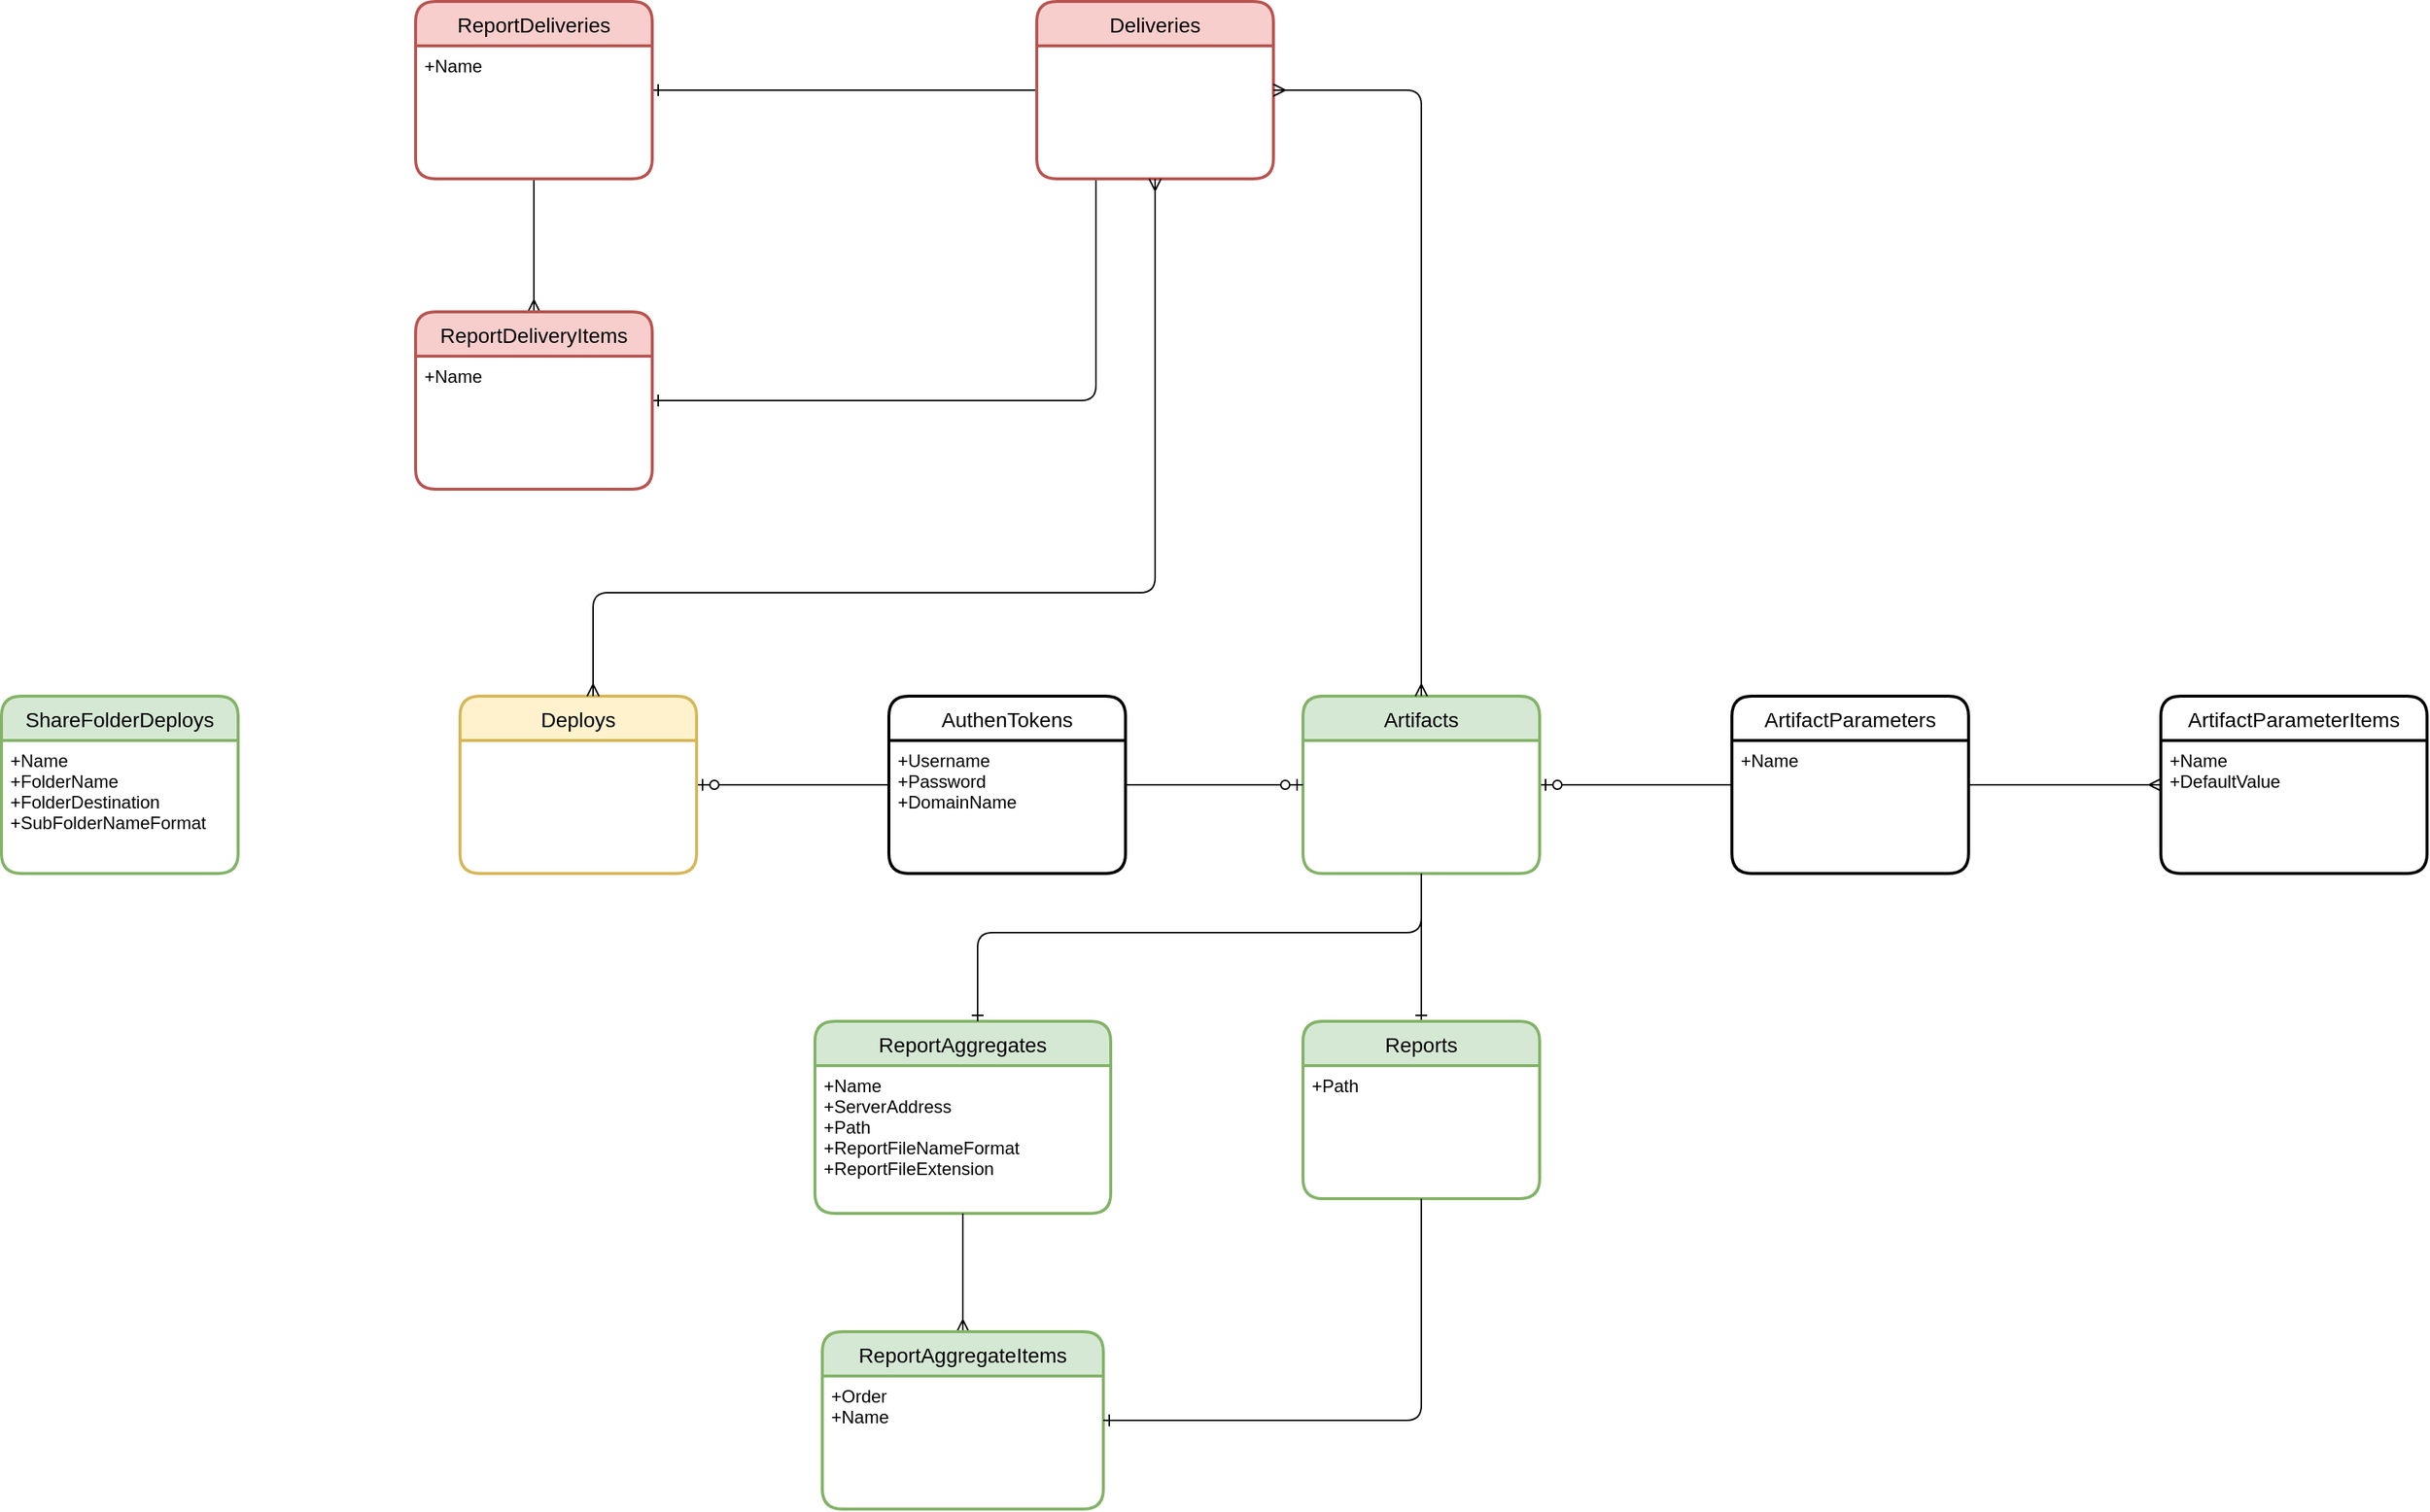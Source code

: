 <mxfile version="13.7.3" type="github">
  <diagram id="7HGqWyUw-NUKtqw8hbtW" name="Page-1">
    <mxGraphModel dx="2333" dy="1929" grid="1" gridSize="10" guides="1" tooltips="1" connect="1" arrows="1" fold="1" page="1" pageScale="1" pageWidth="850" pageHeight="1100" math="0" shadow="0">
      <root>
        <mxCell id="0" />
        <mxCell id="1" parent="0" />
        <mxCell id="pEmnw5MB7O9ldLBmpmIz-14" value="" style="edgeStyle=entityRelationEdgeStyle;fontSize=12;html=1;endArrow=ERzeroToOne;endFill=1;" edge="1" parent="1" source="pEmnw5MB7O9ldLBmpmIz-11" target="pEmnw5MB7O9ldLBmpmIz-9">
          <mxGeometry width="100" height="100" relative="1" as="geometry">
            <mxPoint x="480" y="560" as="sourcePoint" />
            <mxPoint x="580" y="460" as="targetPoint" />
          </mxGeometry>
        </mxCell>
        <mxCell id="pEmnw5MB7O9ldLBmpmIz-17" value="" style="edgeStyle=entityRelationEdgeStyle;fontSize=12;html=1;endArrow=ERmany;" edge="1" parent="1" source="pEmnw5MB7O9ldLBmpmIz-11" target="pEmnw5MB7O9ldLBmpmIz-15">
          <mxGeometry width="100" height="100" relative="1" as="geometry">
            <mxPoint x="750" y="550" as="sourcePoint" />
            <mxPoint x="850" y="450" as="targetPoint" />
          </mxGeometry>
        </mxCell>
        <mxCell id="pEmnw5MB7O9ldLBmpmIz-9" value="Artifacts" style="swimlane;childLayout=stackLayout;horizontal=1;startSize=30;horizontalStack=0;rounded=1;fontSize=14;fontStyle=0;strokeWidth=2;resizeParent=0;resizeLast=1;shadow=0;dashed=0;align=center;fillColor=#d5e8d4;strokeColor=#82b366;" vertex="1" parent="1">
          <mxGeometry x="210" y="260" width="160" height="120" as="geometry" />
        </mxCell>
        <mxCell id="pEmnw5MB7O9ldLBmpmIz-15" value="ArtifactParameterItems" style="swimlane;childLayout=stackLayout;horizontal=1;startSize=30;horizontalStack=0;rounded=1;fontSize=14;fontStyle=0;strokeWidth=2;resizeParent=0;resizeLast=1;shadow=0;dashed=0;align=center;" vertex="1" parent="1">
          <mxGeometry x="790" y="260" width="180" height="120" as="geometry" />
        </mxCell>
        <mxCell id="pEmnw5MB7O9ldLBmpmIz-16" value="+Name&#xa;+DefaultValue&#xa;" style="align=left;strokeColor=none;fillColor=none;spacingLeft=4;fontSize=12;verticalAlign=top;resizable=0;rotatable=0;part=1;" vertex="1" parent="pEmnw5MB7O9ldLBmpmIz-15">
          <mxGeometry y="30" width="180" height="90" as="geometry" />
        </mxCell>
        <mxCell id="pEmnw5MB7O9ldLBmpmIz-11" value="ArtifactParameters" style="swimlane;childLayout=stackLayout;horizontal=1;startSize=30;horizontalStack=0;rounded=1;fontSize=14;fontStyle=0;strokeWidth=2;resizeParent=0;resizeLast=1;shadow=0;dashed=0;align=center;" vertex="1" parent="1">
          <mxGeometry x="500" y="260" width="160" height="120" as="geometry" />
        </mxCell>
        <mxCell id="pEmnw5MB7O9ldLBmpmIz-12" value="+Name&#xa;&#xa;" style="align=left;strokeColor=none;fillColor=none;spacingLeft=4;fontSize=12;verticalAlign=top;resizable=0;rotatable=0;part=1;" vertex="1" parent="pEmnw5MB7O9ldLBmpmIz-11">
          <mxGeometry y="30" width="160" height="90" as="geometry" />
        </mxCell>
        <mxCell id="pEmnw5MB7O9ldLBmpmIz-21" value="" style="edgeStyle=orthogonalEdgeStyle;fontSize=12;html=1;endArrow=ERone;endFill=1;" edge="1" parent="1" source="pEmnw5MB7O9ldLBmpmIz-9" target="pEmnw5MB7O9ldLBmpmIz-23">
          <mxGeometry width="100" height="100" relative="1" as="geometry">
            <mxPoint x="430" y="550" as="sourcePoint" />
            <mxPoint x="290" y="500" as="targetPoint" />
          </mxGeometry>
        </mxCell>
        <mxCell id="pEmnw5MB7O9ldLBmpmIz-23" value="Reports" style="swimlane;childLayout=stackLayout;horizontal=1;startSize=30;horizontalStack=0;rounded=1;fontSize=14;fontStyle=0;strokeWidth=2;resizeParent=0;resizeLast=1;shadow=0;dashed=0;align=center;fillColor=#d5e8d4;strokeColor=#82b366;" vertex="1" parent="1">
          <mxGeometry x="210" y="480" width="160" height="120" as="geometry" />
        </mxCell>
        <mxCell id="pEmnw5MB7O9ldLBmpmIz-24" value="+Path&#xa;&#xa;" style="align=left;strokeColor=none;fillColor=none;spacingLeft=4;fontSize=12;verticalAlign=top;resizable=0;rotatable=0;part=1;" vertex="1" parent="pEmnw5MB7O9ldLBmpmIz-23">
          <mxGeometry y="30" width="160" height="90" as="geometry" />
        </mxCell>
        <mxCell id="pEmnw5MB7O9ldLBmpmIz-26" value="ReportAggregates" style="swimlane;childLayout=stackLayout;horizontal=1;startSize=30;horizontalStack=0;rounded=1;fontSize=14;fontStyle=0;strokeWidth=2;resizeParent=0;resizeLast=1;shadow=0;dashed=0;align=center;fillColor=#d5e8d4;strokeColor=#82b366;" vertex="1" parent="1">
          <mxGeometry x="-120" y="480" width="200" height="130" as="geometry" />
        </mxCell>
        <mxCell id="pEmnw5MB7O9ldLBmpmIz-27" value="+Name&#xa;+ServerAddress&#xa;+Path&#xa;+ReportFileNameFormat&#xa;+ReportFileExtension&#xa;" style="align=left;strokeColor=none;fillColor=none;spacingLeft=4;fontSize=12;verticalAlign=top;resizable=0;rotatable=0;part=1;" vertex="1" parent="pEmnw5MB7O9ldLBmpmIz-26">
          <mxGeometry y="30" width="200" height="100" as="geometry" />
        </mxCell>
        <mxCell id="pEmnw5MB7O9ldLBmpmIz-31" value="" style="edgeStyle=entityRelationEdgeStyle;fontSize=12;html=1;endArrow=ERzeroToOne;endFill=1;" edge="1" parent="1" source="pEmnw5MB7O9ldLBmpmIz-29" target="pEmnw5MB7O9ldLBmpmIz-9">
          <mxGeometry width="100" height="100" relative="1" as="geometry">
            <mxPoint x="80" y="450" as="sourcePoint" />
            <mxPoint x="180" y="350" as="targetPoint" />
          </mxGeometry>
        </mxCell>
        <mxCell id="pEmnw5MB7O9ldLBmpmIz-32" value="" style="edgeStyle=entityRelationEdgeStyle;fontSize=12;html=1;endArrow=ERzeroToOne;endFill=1;" edge="1" parent="1" source="pEmnw5MB7O9ldLBmpmIz-29" target="pEmnw5MB7O9ldLBmpmIz-19">
          <mxGeometry width="100" height="100" relative="1" as="geometry">
            <mxPoint x="-230" y="570" as="sourcePoint" />
            <mxPoint x="-130" y="470" as="targetPoint" />
          </mxGeometry>
        </mxCell>
        <mxCell id="pEmnw5MB7O9ldLBmpmIz-19" value="Deploys" style="swimlane;childLayout=stackLayout;horizontal=1;startSize=30;horizontalStack=0;rounded=1;fontSize=14;fontStyle=0;strokeWidth=2;resizeParent=0;resizeLast=1;shadow=0;dashed=0;align=center;fillColor=#fff2cc;strokeColor=#d6b656;" vertex="1" parent="1">
          <mxGeometry x="-360" y="260" width="160" height="120" as="geometry" />
        </mxCell>
        <mxCell id="pEmnw5MB7O9ldLBmpmIz-33" value="" style="edgeStyle=orthogonalEdgeStyle;fontSize=12;html=1;endArrow=ERone;endFill=1;" edge="1" parent="1" source="pEmnw5MB7O9ldLBmpmIz-9" target="pEmnw5MB7O9ldLBmpmIz-26">
          <mxGeometry width="100" height="100" relative="1" as="geometry">
            <mxPoint x="60" y="720" as="sourcePoint" />
            <mxPoint x="160" y="620" as="targetPoint" />
            <Array as="points">
              <mxPoint x="290" y="420" />
              <mxPoint x="-10" y="420" />
            </Array>
          </mxGeometry>
        </mxCell>
        <mxCell id="pEmnw5MB7O9ldLBmpmIz-36" value="" style="edgeStyle=orthogonalEdgeStyle;fontSize=12;html=1;endArrow=ERmany;" edge="1" parent="1" source="pEmnw5MB7O9ldLBmpmIz-26" target="pEmnw5MB7O9ldLBmpmIz-34">
          <mxGeometry width="100" height="100" relative="1" as="geometry">
            <mxPoint x="250" y="830" as="sourcePoint" />
            <mxPoint x="350" y="730" as="targetPoint" />
          </mxGeometry>
        </mxCell>
        <mxCell id="pEmnw5MB7O9ldLBmpmIz-34" value="ReportAggregateItems" style="swimlane;childLayout=stackLayout;horizontal=1;startSize=30;horizontalStack=0;rounded=1;fontSize=14;fontStyle=0;strokeWidth=2;resizeParent=0;resizeLast=1;shadow=0;dashed=0;align=center;fillColor=#d5e8d4;strokeColor=#82b366;" vertex="1" parent="1">
          <mxGeometry x="-115" y="690" width="190" height="120" as="geometry" />
        </mxCell>
        <mxCell id="pEmnw5MB7O9ldLBmpmIz-35" value="+Order&#xa;+Name&#xa;&#xa;" style="align=left;strokeColor=none;fillColor=none;spacingLeft=4;fontSize=12;verticalAlign=top;resizable=0;rotatable=0;part=1;" vertex="1" parent="pEmnw5MB7O9ldLBmpmIz-34">
          <mxGeometry y="30" width="190" height="90" as="geometry" />
        </mxCell>
        <mxCell id="pEmnw5MB7O9ldLBmpmIz-37" value="" style="edgeStyle=orthogonalEdgeStyle;fontSize=12;html=1;endArrow=ERone;endFill=1;" edge="1" parent="1" source="pEmnw5MB7O9ldLBmpmIz-23" target="pEmnw5MB7O9ldLBmpmIz-34">
          <mxGeometry width="100" height="100" relative="1" as="geometry">
            <mxPoint x="180" y="830" as="sourcePoint" />
            <mxPoint x="280" y="730" as="targetPoint" />
            <Array as="points">
              <mxPoint x="290" y="750" />
            </Array>
          </mxGeometry>
        </mxCell>
        <mxCell id="pEmnw5MB7O9ldLBmpmIz-40" value="" style="edgeStyle=orthogonalEdgeStyle;fontSize=12;html=1;endArrow=ERone;endFill=1;" edge="1" parent="1" source="pEmnw5MB7O9ldLBmpmIz-18" target="pEmnw5MB7O9ldLBmpmIz-38">
          <mxGeometry width="100" height="100" relative="1" as="geometry">
            <mxPoint x="280" y="60" as="sourcePoint" />
            <mxPoint x="380" y="-40" as="targetPoint" />
          </mxGeometry>
        </mxCell>
        <mxCell id="pEmnw5MB7O9ldLBmpmIz-43" value="" style="edgeStyle=orthogonalEdgeStyle;fontSize=12;html=1;endArrow=ERone;endFill=1;" edge="1" parent="1" source="pEmnw5MB7O9ldLBmpmIz-18" target="pEmnw5MB7O9ldLBmpmIz-41">
          <mxGeometry width="100" height="100" relative="1" as="geometry">
            <mxPoint x="-370" y="-70" as="sourcePoint" />
            <mxPoint x="-270" y="-170" as="targetPoint" />
            <Array as="points">
              <mxPoint x="70" y="60" />
            </Array>
          </mxGeometry>
        </mxCell>
        <mxCell id="pEmnw5MB7O9ldLBmpmIz-46" value="" style="edgeStyle=orthogonalEdgeStyle;fontSize=12;html=1;endArrow=ERmany;" edge="1" parent="1" source="pEmnw5MB7O9ldLBmpmIz-38" target="pEmnw5MB7O9ldLBmpmIz-41">
          <mxGeometry width="100" height="100" relative="1" as="geometry">
            <mxPoint x="-560" y="80" as="sourcePoint" />
            <mxPoint x="-460" y="-20" as="targetPoint" />
            <Array as="points">
              <mxPoint x="-310" y="-60" />
              <mxPoint x="-310" y="-60" />
            </Array>
          </mxGeometry>
        </mxCell>
        <mxCell id="pEmnw5MB7O9ldLBmpmIz-18" value="Deliveries" style="swimlane;childLayout=stackLayout;horizontal=1;startSize=30;horizontalStack=0;rounded=1;fontSize=14;fontStyle=0;strokeWidth=2;resizeParent=0;resizeLast=1;shadow=0;dashed=0;align=center;fillColor=#f8cecc;strokeColor=#b85450;" vertex="1" parent="1">
          <mxGeometry x="30" y="-210" width="160" height="120" as="geometry" />
        </mxCell>
        <mxCell id="pEmnw5MB7O9ldLBmpmIz-48" value="" style="edgeStyle=orthogonalEdgeStyle;fontSize=12;html=1;endArrow=ERmany;startArrow=ERmany;" edge="1" parent="1" source="pEmnw5MB7O9ldLBmpmIz-9" target="pEmnw5MB7O9ldLBmpmIz-18">
          <mxGeometry width="100" height="100" relative="1" as="geometry">
            <mxPoint x="380" y="90" as="sourcePoint" />
            <mxPoint x="480" y="-10" as="targetPoint" />
            <Array as="points">
              <mxPoint x="290" y="-150" />
            </Array>
          </mxGeometry>
        </mxCell>
        <mxCell id="pEmnw5MB7O9ldLBmpmIz-49" value="" style="edgeStyle=orthogonalEdgeStyle;fontSize=12;html=1;endArrow=ERmany;startArrow=ERmany;" edge="1" parent="1" source="pEmnw5MB7O9ldLBmpmIz-19" target="pEmnw5MB7O9ldLBmpmIz-18">
          <mxGeometry width="100" height="100" relative="1" as="geometry">
            <mxPoint x="-20" y="140" as="sourcePoint" />
            <mxPoint x="80" y="40" as="targetPoint" />
            <Array as="points">
              <mxPoint x="-270" y="190" />
              <mxPoint x="110" y="190" />
            </Array>
          </mxGeometry>
        </mxCell>
        <mxCell id="pEmnw5MB7O9ldLBmpmIz-29" value="AuthenTokens" style="swimlane;childLayout=stackLayout;horizontal=1;startSize=30;horizontalStack=0;rounded=1;fontSize=14;fontStyle=0;strokeWidth=2;resizeParent=0;resizeLast=1;shadow=0;dashed=0;align=center;" vertex="1" parent="1">
          <mxGeometry x="-70" y="260" width="160" height="120" as="geometry" />
        </mxCell>
        <mxCell id="pEmnw5MB7O9ldLBmpmIz-30" value="+Username&#xa;+Password&#xa;+DomainName&#xa;&#xa;" style="align=left;strokeColor=none;fillColor=none;spacingLeft=4;fontSize=12;verticalAlign=top;resizable=0;rotatable=0;part=1;" vertex="1" parent="pEmnw5MB7O9ldLBmpmIz-29">
          <mxGeometry y="30" width="160" height="90" as="geometry" />
        </mxCell>
        <mxCell id="pEmnw5MB7O9ldLBmpmIz-38" value="ReportDeliveries" style="swimlane;childLayout=stackLayout;horizontal=1;startSize=30;horizontalStack=0;rounded=1;fontSize=14;fontStyle=0;strokeWidth=2;resizeParent=0;resizeLast=1;shadow=0;dashed=0;align=center;fillColor=#f8cecc;strokeColor=#b85450;" vertex="1" parent="1">
          <mxGeometry x="-390" y="-210" width="160" height="120" as="geometry" />
        </mxCell>
        <mxCell id="pEmnw5MB7O9ldLBmpmIz-39" value="+Name&#xa;" style="align=left;strokeColor=none;fillColor=none;spacingLeft=4;fontSize=12;verticalAlign=top;resizable=0;rotatable=0;part=1;" vertex="1" parent="pEmnw5MB7O9ldLBmpmIz-38">
          <mxGeometry y="30" width="160" height="90" as="geometry" />
        </mxCell>
        <mxCell id="pEmnw5MB7O9ldLBmpmIz-41" value="ReportDeliveryItems" style="swimlane;childLayout=stackLayout;horizontal=1;startSize=30;horizontalStack=0;rounded=1;fontSize=14;fontStyle=0;strokeWidth=2;resizeParent=0;resizeLast=1;shadow=0;dashed=0;align=center;fillColor=#f8cecc;strokeColor=#b85450;" vertex="1" parent="1">
          <mxGeometry x="-390" width="160" height="120" as="geometry" />
        </mxCell>
        <mxCell id="pEmnw5MB7O9ldLBmpmIz-42" value="+Name&#xa;" style="align=left;strokeColor=none;fillColor=none;spacingLeft=4;fontSize=12;verticalAlign=top;resizable=0;rotatable=0;part=1;" vertex="1" parent="pEmnw5MB7O9ldLBmpmIz-41">
          <mxGeometry y="30" width="160" height="90" as="geometry" />
        </mxCell>
        <mxCell id="pEmnw5MB7O9ldLBmpmIz-50" value="ShareFolderDeploys" style="swimlane;childLayout=stackLayout;horizontal=1;startSize=30;horizontalStack=0;rounded=1;fontSize=14;fontStyle=0;strokeWidth=2;resizeParent=0;resizeLast=1;shadow=0;dashed=0;align=center;fillColor=#d5e8d4;strokeColor=#82b366;" vertex="1" parent="1">
          <mxGeometry x="-670" y="260" width="160" height="120" as="geometry" />
        </mxCell>
        <mxCell id="pEmnw5MB7O9ldLBmpmIz-51" value="+Name&#xa;+FolderName&#xa;+FolderDestination&#xa;+SubFolderNameFormat&#xa;&#xa;" style="align=left;strokeColor=none;fillColor=none;spacingLeft=4;fontSize=12;verticalAlign=top;resizable=0;rotatable=0;part=1;" vertex="1" parent="pEmnw5MB7O9ldLBmpmIz-50">
          <mxGeometry y="30" width="160" height="90" as="geometry" />
        </mxCell>
      </root>
    </mxGraphModel>
  </diagram>
</mxfile>
